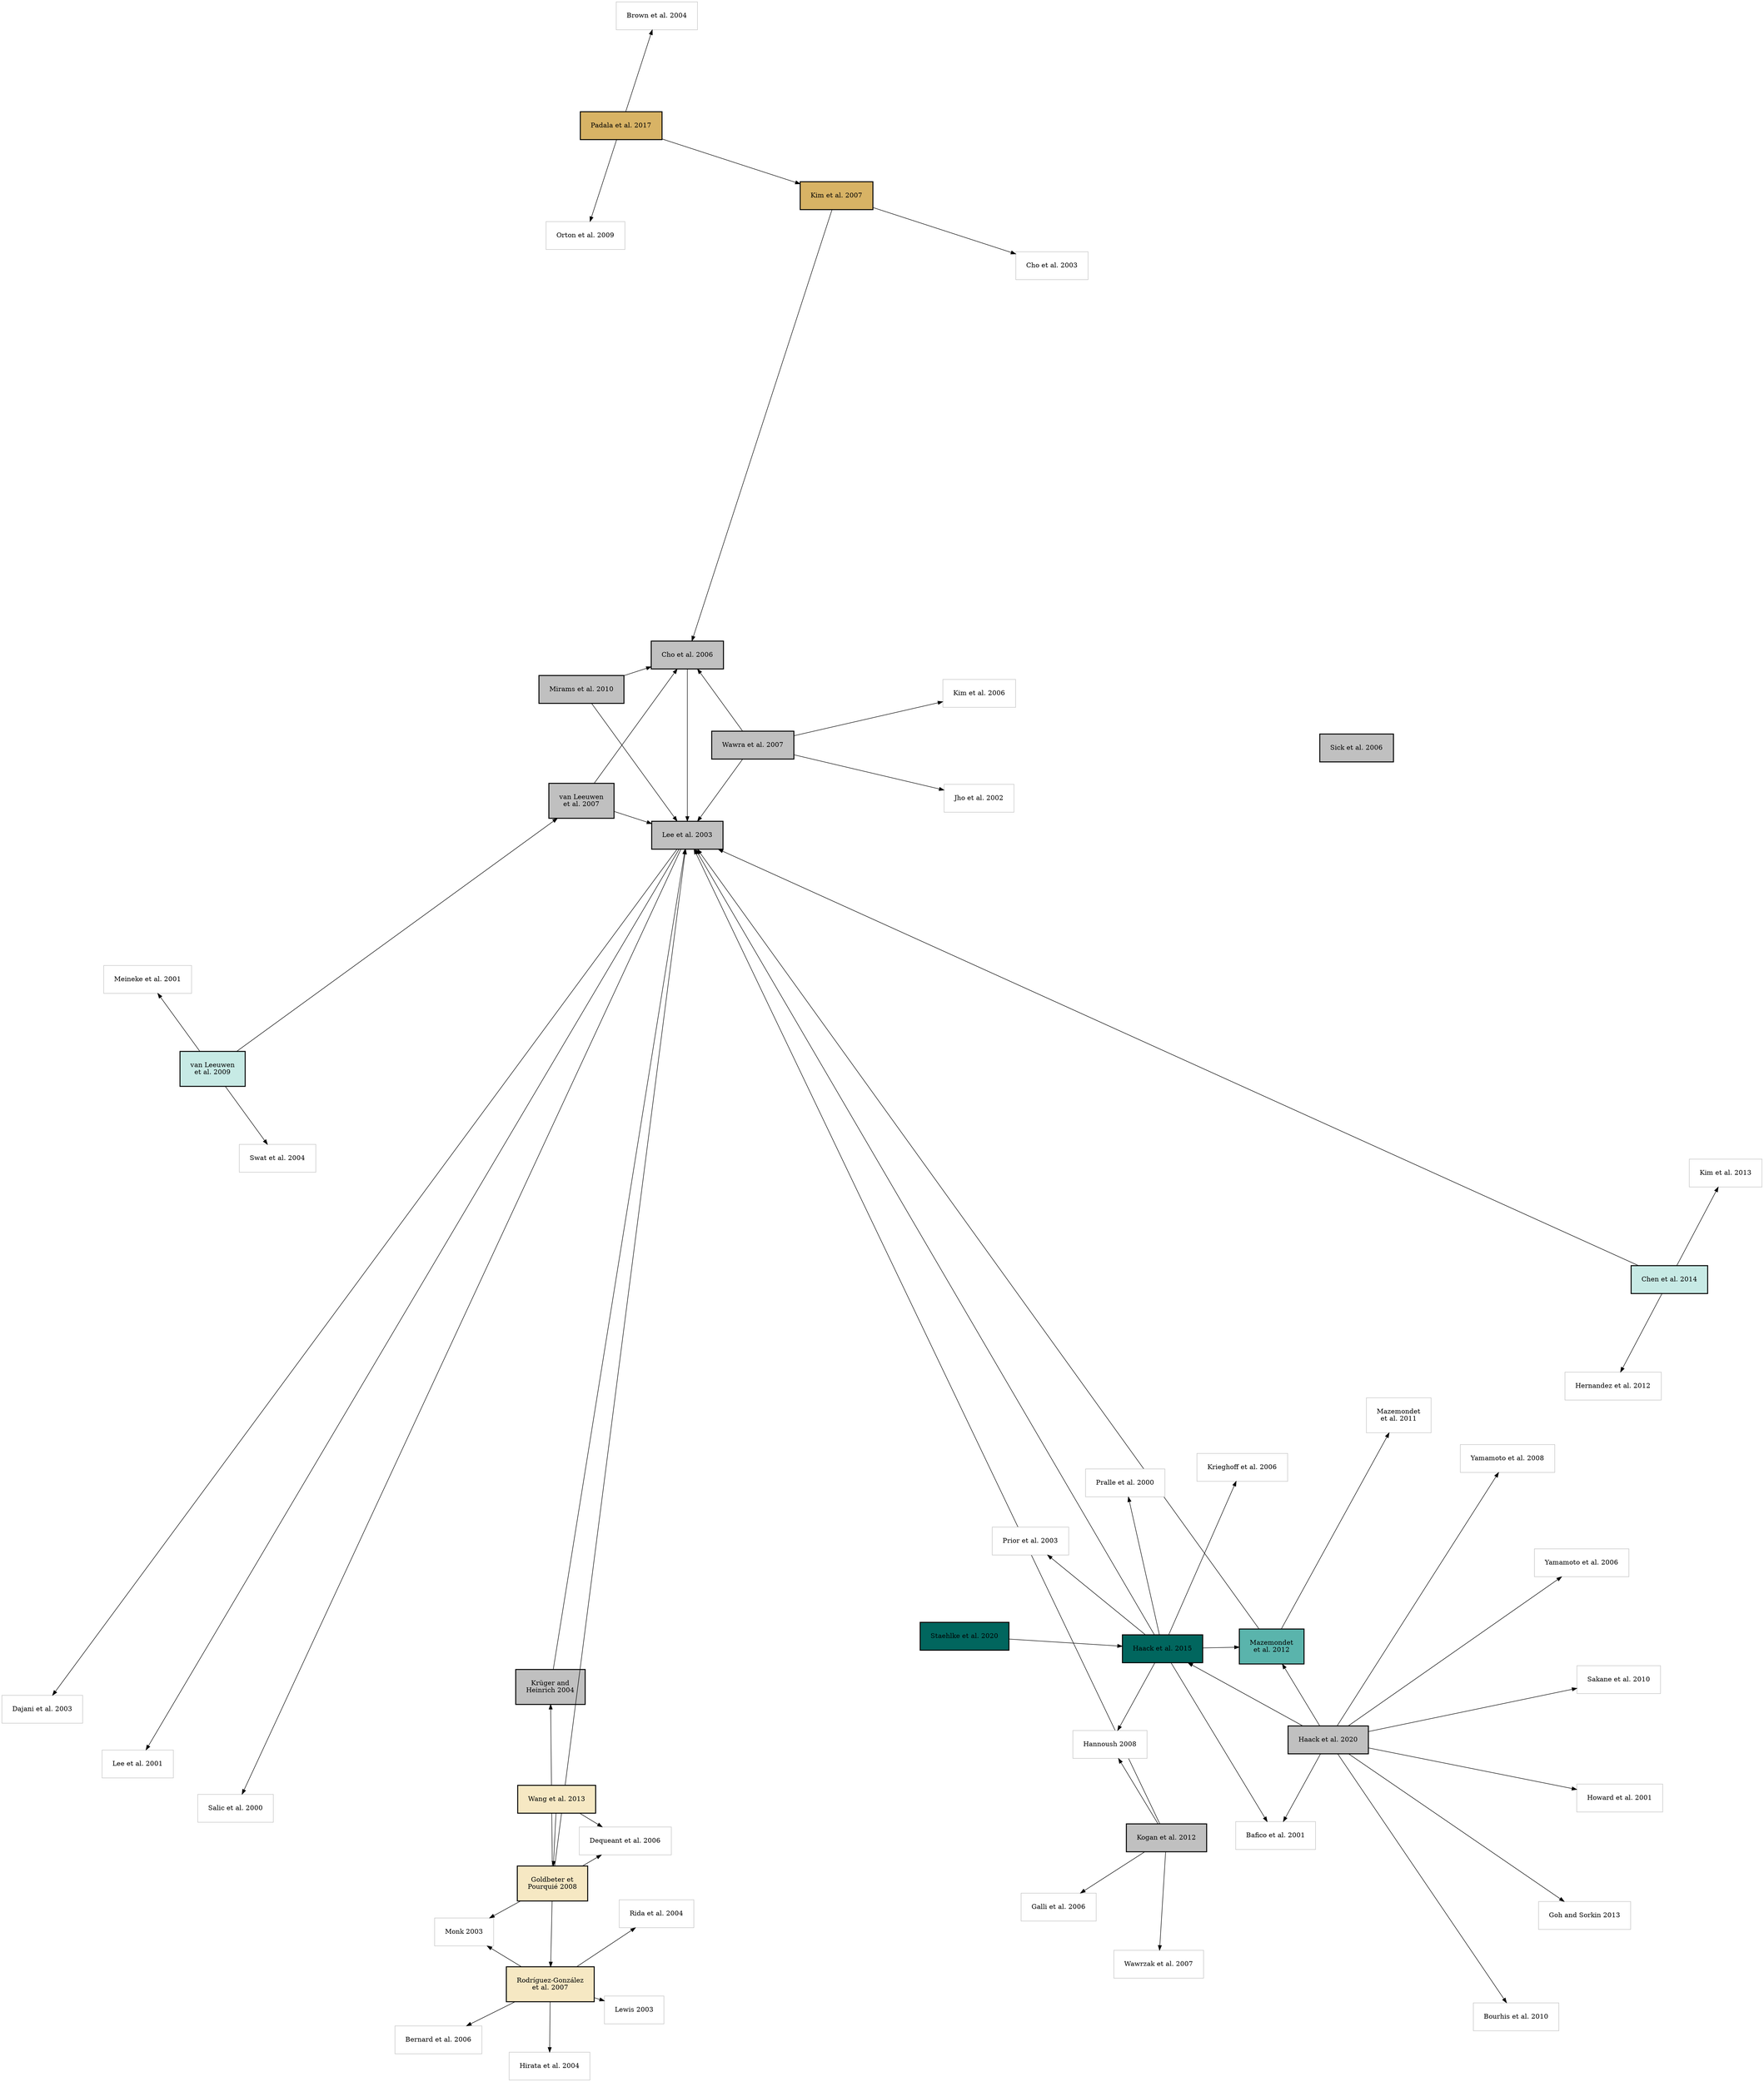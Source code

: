 strict digraph {
  
  graph [layout = circo, overlap = false]

  node [shape = box, style = filled, color = black, margin = 0.3]
  
  # Colors
  # "#8c510a" -> empty
  # "#d8b365" -> MAPK/ERK + (PI3K/Akt) -> Kim, Padala
  # "#f6e8c3" -> Notch + (MAPK/ERK) -> Rodríguez-González, Goldbeter, Wang
  # "#c7eae5" -> E-cadherin + (cell cycle) - > van Leeuwen 2009, Chen
  # "#5ab4ac" -> Cell cycle -> Mazemondet
  # "#01665e" -> ROS -> Haack 2015, Stahlke
  
  node [fillcolor = grey,  penwidth=2, color = black]
  "Lee et al. 2003"

  node [fillcolor = grey]
  "Krüger and\nHeinrich 2004"
  
  node [fillcolor = grey]
  "Cho et al. 2006"
  
  node [fillcolor = grey]
  "Sick et al. 2006"
  
  node [fillcolor = "#d8b365"]
  "Kim et al. 2007"
  
  node [fillcolor = "#f6e8c3"]
  "Rodríguez-González\net al. 2007"
  
  node [fillcolor = grey]
  "van Leeuwen\net al. 2007"
  
  node [fillcolor = grey]
  "Wawra et al. 2007"
  
  node [fillcolor = "#f6e8c3"]
  "Goldbeter et\nPourquié 2008"
  
  node [fillcolor = "#c7eae5"]
  "van Leeuwen\net al. 2009"
  
  node [fillcolor = grey]
  "Mirams et al. 2010"
  
  node [fillcolor = grey]
  "Kogan et al. 2012"
  
  node [fillcolor = "#5ab4ac"]
  "Mazemondet\net al. 2012"
  
  node [fillcolor = "#f6e8c3"]
  "Wang et al. 2013"
  
  node [fillcolor = "#c7eae5"]
  "Chen et al. 2014"
  
  node [fillcolor = "#01665e"]
  "Haack et al. 2015"
  
  node [fillcolor = "#d8b365"]
  "Padala et al. 2017"
  
  node [fillcolor = grey]
  "Haack et al. 2020"
  
  node [fillcolor = "#01665e"]
  "Staehlke et al. 2020"
  
  node [fillcolor = white,  penwidth=1,  color = grey]
  "Bafico et al. 2001" "Bernard et al. 2006" "Bourhis et al. 2010"
  "Brown et al. 2004" "Cho et al. 2003" "Dajani et al. 2003"
  "Dequeant et al. 2006" "Galli et al. 2006" "Goh and Sorkin 2013"
  "Hannoush 2008" "Hernandez et al. 2012" "Hirata et al. 2004"
  "Howard et al. 2001" "Jho et al. 2002" "Kim et al. 2006"
  "Kim et al. 2013" "Krieghoff et al. 2006" "Lee et al. 2001"
  "Lewis 2003" "Mazemondet\net al. 2011" "Meineke et al. 2001"
  "Monk 2003" "Orton et al. 2009" "Pralle et al. 2000" "Prior et al. 2003"
  "Rida et al. 2004" "Sakane et al. 2010" "Salic et al. 2000"
  "Swat et al. 2004" "Wawrzak et al. 2007" "Yamamoto et al. 2006"
  "Yamamoto et al. 2008"
  
  
  edge [color = black]
    "Chen et al. 2014" -> {"Lee et al. 2003" "Hernandez et al. 2012" "Kim et al. 2013"}
  "Cho et al. 2006" -> {"Lee et al. 2003"}
  "Goldbeter et\nPourquié 2008" -> {"Dequeant et al. 2006" "Krüger and\nHeinrich 2004" "Lee et al. 2003" "Monk 2003" "Rodríguez-González\net al. 2007"}
  "Haack et al. 2015" -> {"Bafico et al. 2001" "Krieghoff et al. 2006" "Hannoush 2008" "Lee et al. 2003" "Mazemondet\net al. 2012" "Pralle et al. 2000" "Prior et al. 2003"}
  "Haack et al. 2020" -> {"Bafico et al. 2001" "Bourhis et al. 2010" "Goh and Sorkin 2013" "Haack et al. 2015" "Howard et al. 2001" "Mazemondet\net al. 2012" "Sakane et al. 2010" "Yamamoto et al. 2006" "Yamamoto et al. 2008"}
  "Kim et al. 2007" -> {"Cho et al. 2003" "Cho et al. 2006"}
  "Kogan et al. 2012" -> {"Galli et al. 2006" "Hannoush 2008" "Lee et al. 2003" "Wawrzak et al. 2007"}
  "Krüger and\nHeinrich 2004" -> {"Lee et al. 2003"}
  "Lee et al. 2003" -> {"Lee et al. 2001" "Salic et al. 2000" "Dajani et al. 2003"}
  "Mazemondet\net al. 2012" -> {"Lee et al. 2003" "Mazemondet\net al. 2011"}
  "Mirams et al. 2010" -> {"Cho et al. 2006" "Lee et al. 2003"}
  "Padala et al. 2017" -> {"Brown et al. 2004" "Kim et al. 2007" "Orton et al. 2009"}
  "Rodríguez-González\net al. 2007" -> {"Bernard et al. 2006" "Hirata et al. 2004" "Lewis 2003" "Monk 2003" "Rida et al. 2004"}
  "Sick et al. 2006" -> {}
  "Staehlke et al. 2020" -> {"Haack et al. 2015"}
  "van Leeuwen\net al. 2007" -> {"Cho et al. 2006" "Lee et al. 2003"}
  "van Leeuwen\net al. 2009" -> {"van Leeuwen\net al. 2007" "Meineke et al. 2001" "Swat et al. 2004"}
  "Wang et al. 2013" -> {"Dequeant et al. 2006" "Goldbeter et\nPourquié 2008"}
  "Wawra et al. 2007" -> {"Cho et al. 2006" "Jho et al. 2002" "Kim et al. 2006" "Lee et al. 2003"}
  
}